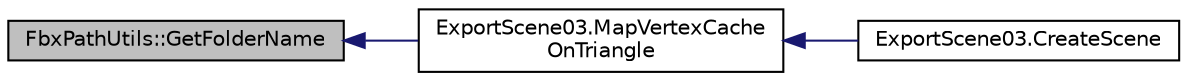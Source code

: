digraph "FbxPathUtils::GetFolderName"
{
  edge [fontname="Helvetica",fontsize="10",labelfontname="Helvetica",labelfontsize="10"];
  node [fontname="Helvetica",fontsize="10",shape=record];
  rankdir="LR";
  Node25 [label="FbxPathUtils::GetFolderName",height=0.2,width=0.4,color="black", fillcolor="grey75", style="filled", fontcolor="black"];
  Node25 -> Node26 [dir="back",color="midnightblue",fontsize="10",style="solid",fontname="Helvetica"];
  Node26 [label="ExportScene03.MapVertexCache\lOnTriangle",height=0.2,width=0.4,color="black", fillcolor="white", style="filled",URL="$namespace_export_scene03.html#a684086a0863c11c1c12b47f92385b90b"];
  Node26 -> Node27 [dir="back",color="midnightblue",fontsize="10",style="solid",fontname="Helvetica"];
  Node27 [label="ExportScene03.CreateScene",height=0.2,width=0.4,color="black", fillcolor="white", style="filled",URL="$namespace_export_scene03.html#a046d5e67dee0735f097817fd9f265d98"];
}
